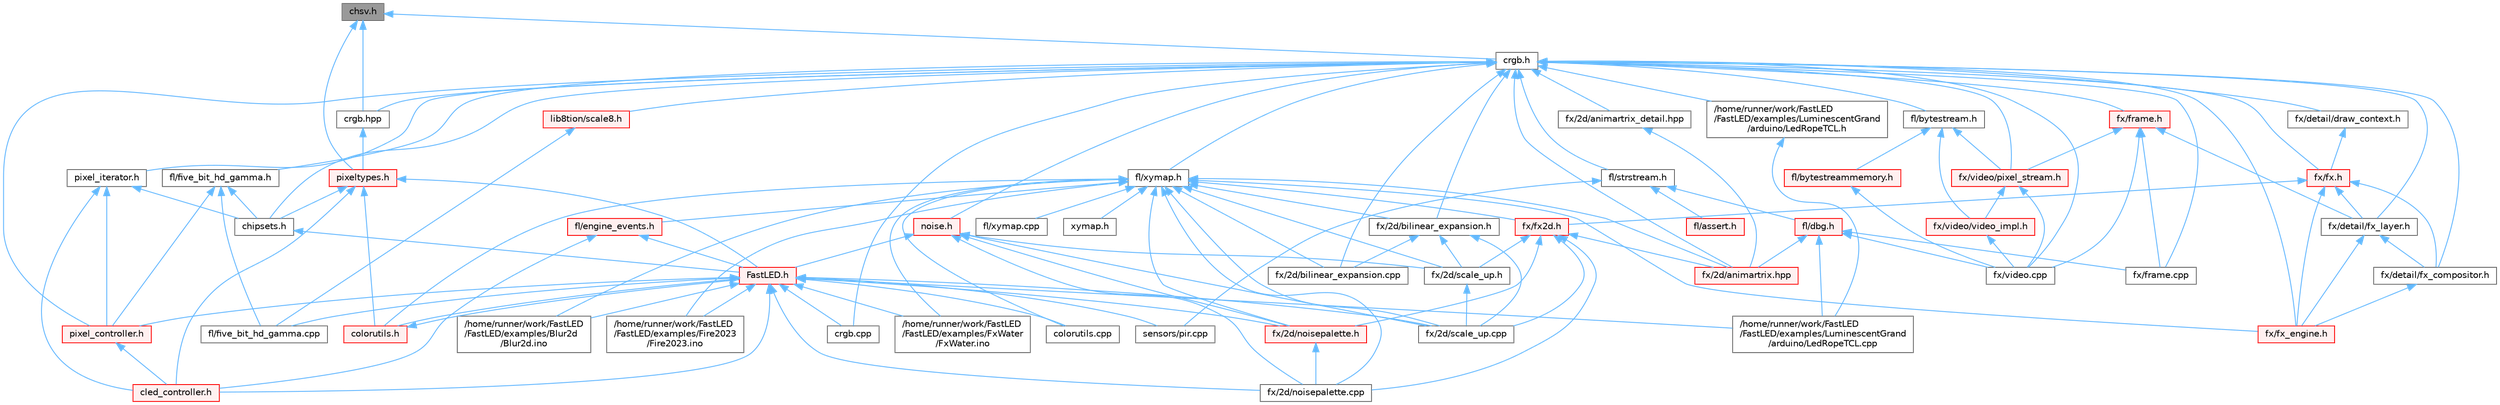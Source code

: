 digraph "chsv.h"
{
 // INTERACTIVE_SVG=YES
 // LATEX_PDF_SIZE
  bgcolor="transparent";
  edge [fontname=Helvetica,fontsize=10,labelfontname=Helvetica,labelfontsize=10];
  node [fontname=Helvetica,fontsize=10,shape=box,height=0.2,width=0.4];
  Node1 [id="Node000001",label="chsv.h",height=0.2,width=0.4,color="gray40", fillcolor="grey60", style="filled", fontcolor="black",tooltip="Defines the hue, saturation, and value (HSV) pixel struct."];
  Node1 -> Node2 [id="edge1_Node000001_Node000002",dir="back",color="steelblue1",style="solid",tooltip=" "];
  Node2 [id="Node000002",label="crgb.h",height=0.2,width=0.4,color="grey40", fillcolor="white", style="filled",URL="$db/dd1/crgb_8h.html",tooltip="Defines the red, green, and blue (RGB) pixel struct."];
  Node2 -> Node3 [id="edge2_Node000002_Node000003",dir="back",color="steelblue1",style="solid",tooltip=" "];
  Node3 [id="Node000003",label="/home/runner/work/FastLED\l/FastLED/examples/LuminescentGrand\l/arduino/LedRopeTCL.h",height=0.2,width=0.4,color="grey40", fillcolor="white", style="filled",URL="$d9/d7e/_led_rope_t_c_l_8h.html",tooltip=" "];
  Node3 -> Node4 [id="edge3_Node000003_Node000004",dir="back",color="steelblue1",style="solid",tooltip=" "];
  Node4 [id="Node000004",label="/home/runner/work/FastLED\l/FastLED/examples/LuminescentGrand\l/arduino/LedRopeTCL.cpp",height=0.2,width=0.4,color="grey40", fillcolor="white", style="filled",URL="$d6/dc9/_led_rope_t_c_l_8cpp.html",tooltip=" "];
  Node2 -> Node5 [id="edge4_Node000002_Node000005",dir="back",color="steelblue1",style="solid",tooltip=" "];
  Node5 [id="Node000005",label="chipsets.h",height=0.2,width=0.4,color="grey40", fillcolor="white", style="filled",URL="$db/d66/chipsets_8h.html",tooltip="Contains the bulk of the definitions for the various LED chipsets supported."];
  Node5 -> Node6 [id="edge5_Node000005_Node000006",dir="back",color="steelblue1",style="solid",tooltip=" "];
  Node6 [id="Node000006",label="FastLED.h",height=0.2,width=0.4,color="red", fillcolor="#FFF0F0", style="filled",URL="$db/d97/_fast_l_e_d_8h.html",tooltip="central include file for FastLED, defines the CFastLED class/object"];
  Node6 -> Node14 [id="edge6_Node000006_Node000014",dir="back",color="steelblue1",style="solid",tooltip=" "];
  Node14 [id="Node000014",label="/home/runner/work/FastLED\l/FastLED/examples/Blur2d\l/Blur2d.ino",height=0.2,width=0.4,color="grey40", fillcolor="white", style="filled",URL="$df/d42/_blur2d_8ino.html",tooltip=" "];
  Node6 -> Node26 [id="edge7_Node000006_Node000026",dir="back",color="steelblue1",style="solid",tooltip=" "];
  Node26 [id="Node000026",label="/home/runner/work/FastLED\l/FastLED/examples/Fire2023\l/Fire2023.ino",height=0.2,width=0.4,color="grey40", fillcolor="white", style="filled",URL="$d8/d2c/_fire2023_8ino.html",tooltip=" "];
  Node6 -> Node38 [id="edge8_Node000006_Node000038",dir="back",color="steelblue1",style="solid",tooltip=" "];
  Node38 [id="Node000038",label="/home/runner/work/FastLED\l/FastLED/examples/FxWater\l/FxWater.ino",height=0.2,width=0.4,color="grey40", fillcolor="white", style="filled",URL="$dd/d61/_fx_water_8ino.html",tooltip=" "];
  Node6 -> Node4 [id="edge9_Node000006_Node000004",dir="back",color="steelblue1",style="solid",tooltip=" "];
  Node6 -> Node69 [id="edge10_Node000006_Node000069",dir="back",color="steelblue1",style="solid",tooltip=" "];
  Node69 [id="Node000069",label="cled_controller.h",height=0.2,width=0.4,color="red", fillcolor="#FFF0F0", style="filled",URL="$db/d6d/cled__controller_8h.html",tooltip="base definitions used by led controllers for writing out led data"];
  Node6 -> Node75 [id="edge11_Node000006_Node000075",dir="back",color="steelblue1",style="solid",tooltip=" "];
  Node75 [id="Node000075",label="colorutils.cpp",height=0.2,width=0.4,color="grey40", fillcolor="white", style="filled",URL="$da/d2d/colorutils_8cpp.html",tooltip="Utility functions for color fill, palettes, blending, and more."];
  Node6 -> Node76 [id="edge12_Node000006_Node000076",dir="back",color="steelblue1",style="solid",tooltip=" "];
  Node76 [id="Node000076",label="colorutils.h",height=0.2,width=0.4,color="red", fillcolor="#FFF0F0", style="filled",URL="$d1/dfb/colorutils_8h.html",tooltip="Utility functions for color fill, palettes, blending, and more."];
  Node76 -> Node6 [id="edge13_Node000076_Node000006",dir="back",color="steelblue1",style="solid",tooltip=" "];
  Node6 -> Node78 [id="edge14_Node000006_Node000078",dir="back",color="steelblue1",style="solid",tooltip=" "];
  Node78 [id="Node000078",label="crgb.cpp",height=0.2,width=0.4,color="grey40", fillcolor="white", style="filled",URL="$d0/de3/crgb_8cpp.html",tooltip="Utility functions for the red, green, and blue (RGB) pixel struct."];
  Node6 -> Node87 [id="edge15_Node000006_Node000087",dir="back",color="steelblue1",style="solid",tooltip=" "];
  Node87 [id="Node000087",label="fl/five_bit_hd_gamma.cpp",height=0.2,width=0.4,color="grey40", fillcolor="white", style="filled",URL="$dd/d05/five__bit__hd__gamma_8cpp.html",tooltip="Defines functions for five-bit gamma correction."];
  Node6 -> Node95 [id="edge16_Node000006_Node000095",dir="back",color="steelblue1",style="solid",tooltip=" "];
  Node95 [id="Node000095",label="fx/2d/noisepalette.cpp",height=0.2,width=0.4,color="grey40", fillcolor="white", style="filled",URL="$d6/d66/noisepalette_8cpp.html",tooltip=" "];
  Node6 -> Node96 [id="edge17_Node000006_Node000096",dir="back",color="steelblue1",style="solid",tooltip=" "];
  Node96 [id="Node000096",label="fx/2d/noisepalette.h",height=0.2,width=0.4,color="red", fillcolor="#FFF0F0", style="filled",URL="$d6/dc7/noisepalette_8h.html",tooltip="Demonstrates how to mix noise generation with color palettes on a 2D LED matrix."];
  Node96 -> Node95 [id="edge18_Node000096_Node000095",dir="back",color="steelblue1",style="solid",tooltip=" "];
  Node6 -> Node98 [id="edge19_Node000006_Node000098",dir="back",color="steelblue1",style="solid",tooltip=" "];
  Node98 [id="Node000098",label="fx/2d/scale_up.cpp",height=0.2,width=0.4,color="grey40", fillcolor="white", style="filled",URL="$dc/d8c/scale__up_8cpp.html",tooltip=" "];
  Node6 -> Node111 [id="edge20_Node000006_Node000111",dir="back",color="steelblue1",style="solid",tooltip=" "];
  Node111 [id="Node000111",label="pixel_controller.h",height=0.2,width=0.4,color="red", fillcolor="#FFF0F0", style="filled",URL="$d5/d4d/pixel__controller_8h.html",tooltip="Low level pixel data writing class."];
  Node111 -> Node69 [id="edge21_Node000111_Node000069",dir="back",color="steelblue1",style="solid",tooltip=" "];
  Node6 -> Node84 [id="edge22_Node000006_Node000084",dir="back",color="steelblue1",style="solid",tooltip=" "];
  Node84 [id="Node000084",label="sensors/pir.cpp",height=0.2,width=0.4,color="grey40", fillcolor="white", style="filled",URL="$d2/da7/pir_8cpp.html",tooltip=" "];
  Node2 -> Node78 [id="edge23_Node000002_Node000078",dir="back",color="steelblue1",style="solid",tooltip=" "];
  Node2 -> Node106 [id="edge24_Node000002_Node000106",dir="back",color="steelblue1",style="solid",tooltip=" "];
  Node106 [id="Node000106",label="crgb.hpp",height=0.2,width=0.4,color="grey40", fillcolor="white", style="filled",URL="$d0/d4b/crgb_8hpp.html",tooltip="Defines utility functions for the red, green, and blue (RGB) pixel struct."];
  Node106 -> Node107 [id="edge25_Node000106_Node000107",dir="back",color="steelblue1",style="solid",tooltip=" "];
  Node107 [id="Node000107",label="pixeltypes.h",height=0.2,width=0.4,color="red", fillcolor="#FFF0F0", style="filled",URL="$d2/dba/pixeltypes_8h.html",tooltip="Includes defintions for RGB and HSV pixels."];
  Node107 -> Node6 [id="edge26_Node000107_Node000006",dir="back",color="steelblue1",style="solid",tooltip=" "];
  Node107 -> Node5 [id="edge27_Node000107_Node000005",dir="back",color="steelblue1",style="solid",tooltip=" "];
  Node107 -> Node69 [id="edge28_Node000107_Node000069",dir="back",color="steelblue1",style="solid",tooltip=" "];
  Node107 -> Node76 [id="edge29_Node000107_Node000076",dir="back",color="steelblue1",style="solid",tooltip=" "];
  Node2 -> Node117 [id="edge30_Node000002_Node000117",dir="back",color="steelblue1",style="solid",tooltip=" "];
  Node117 [id="Node000117",label="fl/bytestream.h",height=0.2,width=0.4,color="grey40", fillcolor="white", style="filled",URL="$dd/d2b/bytestream_8h.html",tooltip=" "];
  Node117 -> Node118 [id="edge31_Node000117_Node000118",dir="back",color="steelblue1",style="solid",tooltip=" "];
  Node118 [id="Node000118",label="fl/bytestreammemory.h",height=0.2,width=0.4,color="red", fillcolor="#FFF0F0", style="filled",URL="$d1/d24/bytestreammemory_8h.html",tooltip=" "];
  Node118 -> Node120 [id="edge32_Node000118_Node000120",dir="back",color="steelblue1",style="solid",tooltip=" "];
  Node120 [id="Node000120",label="fx/video.cpp",height=0.2,width=0.4,color="grey40", fillcolor="white", style="filled",URL="$d0/d05/video_8cpp.html",tooltip=" "];
  Node117 -> Node121 [id="edge33_Node000117_Node000121",dir="back",color="steelblue1",style="solid",tooltip=" "];
  Node121 [id="Node000121",label="fx/video/pixel_stream.h",height=0.2,width=0.4,color="red", fillcolor="#FFF0F0", style="filled",URL="$d3/dfa/pixel__stream_8h.html",tooltip=" "];
  Node121 -> Node120 [id="edge34_Node000121_Node000120",dir="back",color="steelblue1",style="solid",tooltip=" "];
  Node121 -> Node124 [id="edge35_Node000121_Node000124",dir="back",color="steelblue1",style="solid",tooltip=" "];
  Node124 [id="Node000124",label="fx/video/video_impl.h",height=0.2,width=0.4,color="red", fillcolor="#FFF0F0", style="filled",URL="$d5/d82/video__impl_8h.html",tooltip=" "];
  Node124 -> Node120 [id="edge36_Node000124_Node000120",dir="back",color="steelblue1",style="solid",tooltip=" "];
  Node117 -> Node124 [id="edge37_Node000117_Node000124",dir="back",color="steelblue1",style="solid",tooltip=" "];
  Node2 -> Node127 [id="edge38_Node000002_Node000127",dir="back",color="steelblue1",style="solid",tooltip=" "];
  Node127 [id="Node000127",label="fl/five_bit_hd_gamma.h",height=0.2,width=0.4,color="grey40", fillcolor="white", style="filled",URL="$dc/d44/five__bit__hd__gamma_8h.html",tooltip="Declares functions for five-bit gamma correction."];
  Node127 -> Node5 [id="edge39_Node000127_Node000005",dir="back",color="steelblue1",style="solid",tooltip=" "];
  Node127 -> Node87 [id="edge40_Node000127_Node000087",dir="back",color="steelblue1",style="solid",tooltip=" "];
  Node127 -> Node111 [id="edge41_Node000127_Node000111",dir="back",color="steelblue1",style="solid",tooltip=" "];
  Node2 -> Node128 [id="edge42_Node000002_Node000128",dir="back",color="steelblue1",style="solid",tooltip=" "];
  Node128 [id="Node000128",label="fl/strstream.h",height=0.2,width=0.4,color="grey40", fillcolor="white", style="filled",URL="$d8/d00/strstream_8h.html",tooltip=" "];
  Node128 -> Node129 [id="edge43_Node000128_Node000129",dir="back",color="steelblue1",style="solid",tooltip=" "];
  Node129 [id="Node000129",label="fl/assert.h",height=0.2,width=0.4,color="red", fillcolor="#FFF0F0", style="filled",URL="$dc/da7/assert_8h.html",tooltip=" "];
  Node128 -> Node143 [id="edge44_Node000128_Node000143",dir="back",color="steelblue1",style="solid",tooltip=" "];
  Node143 [id="Node000143",label="fl/dbg.h",height=0.2,width=0.4,color="red", fillcolor="#FFF0F0", style="filled",URL="$d6/d01/dbg_8h.html",tooltip=" "];
  Node143 -> Node4 [id="edge45_Node000143_Node000004",dir="back",color="steelblue1",style="solid",tooltip=" "];
  Node143 -> Node150 [id="edge46_Node000143_Node000150",dir="back",color="steelblue1",style="solid",tooltip=" "];
  Node150 [id="Node000150",label="fx/2d/animartrix.hpp",height=0.2,width=0.4,color="red", fillcolor="#FFF0F0", style="filled",URL="$d3/dc3/animartrix_8hpp.html",tooltip=" "];
  Node143 -> Node151 [id="edge47_Node000143_Node000151",dir="back",color="steelblue1",style="solid",tooltip=" "];
  Node151 [id="Node000151",label="fx/frame.cpp",height=0.2,width=0.4,color="grey40", fillcolor="white", style="filled",URL="$da/d14/frame_8cpp.html",tooltip=" "];
  Node143 -> Node120 [id="edge48_Node000143_Node000120",dir="back",color="steelblue1",style="solid",tooltip=" "];
  Node128 -> Node84 [id="edge49_Node000128_Node000084",dir="back",color="steelblue1",style="solid",tooltip=" "];
  Node2 -> Node152 [id="edge50_Node000002_Node000152",dir="back",color="steelblue1",style="solid",tooltip=" "];
  Node152 [id="Node000152",label="fl/xymap.h",height=0.2,width=0.4,color="grey40", fillcolor="white", style="filled",URL="$d6/dc9/fl_2xymap_8h.html",tooltip=" "];
  Node152 -> Node14 [id="edge51_Node000152_Node000014",dir="back",color="steelblue1",style="solid",tooltip=" "];
  Node152 -> Node26 [id="edge52_Node000152_Node000026",dir="back",color="steelblue1",style="solid",tooltip=" "];
  Node152 -> Node38 [id="edge53_Node000152_Node000038",dir="back",color="steelblue1",style="solid",tooltip=" "];
  Node152 -> Node75 [id="edge54_Node000152_Node000075",dir="back",color="steelblue1",style="solid",tooltip=" "];
  Node152 -> Node76 [id="edge55_Node000152_Node000076",dir="back",color="steelblue1",style="solid",tooltip=" "];
  Node152 -> Node135 [id="edge56_Node000152_Node000135",dir="back",color="steelblue1",style="solid",tooltip=" "];
  Node135 [id="Node000135",label="fl/engine_events.h",height=0.2,width=0.4,color="red", fillcolor="#FFF0F0", style="filled",URL="$dc/dd9/fl_2engine__events_8h.html",tooltip=" "];
  Node135 -> Node6 [id="edge57_Node000135_Node000006",dir="back",color="steelblue1",style="solid",tooltip=" "];
  Node135 -> Node69 [id="edge58_Node000135_Node000069",dir="back",color="steelblue1",style="solid",tooltip=" "];
  Node152 -> Node139 [id="edge59_Node000152_Node000139",dir="back",color="steelblue1",style="solid",tooltip=" "];
  Node139 [id="Node000139",label="fl/xymap.cpp",height=0.2,width=0.4,color="grey40", fillcolor="white", style="filled",URL="$d7/d09/xymap_8cpp.html",tooltip=" "];
  Node152 -> Node150 [id="edge60_Node000152_Node000150",dir="back",color="steelblue1",style="solid",tooltip=" "];
  Node152 -> Node153 [id="edge61_Node000152_Node000153",dir="back",color="steelblue1",style="solid",tooltip=" "];
  Node153 [id="Node000153",label="fx/2d/bilinear_expansion.cpp",height=0.2,width=0.4,color="grey40", fillcolor="white", style="filled",URL="$de/d80/bilinear__expansion_8cpp.html",tooltip="Demonstrates how to mix noise generation with color palettes on a 2D LED matrix."];
  Node152 -> Node154 [id="edge62_Node000152_Node000154",dir="back",color="steelblue1",style="solid",tooltip=" "];
  Node154 [id="Node000154",label="fx/2d/bilinear_expansion.h",height=0.2,width=0.4,color="grey40", fillcolor="white", style="filled",URL="$da/d34/bilinear__expansion_8h.html",tooltip="Demonstrates how to mix noise generation with color palettes on a 2D LED matrix."];
  Node154 -> Node153 [id="edge63_Node000154_Node000153",dir="back",color="steelblue1",style="solid",tooltip=" "];
  Node154 -> Node98 [id="edge64_Node000154_Node000098",dir="back",color="steelblue1",style="solid",tooltip=" "];
  Node154 -> Node155 [id="edge65_Node000154_Node000155",dir="back",color="steelblue1",style="solid",tooltip=" "];
  Node155 [id="Node000155",label="fx/2d/scale_up.h",height=0.2,width=0.4,color="grey40", fillcolor="white", style="filled",URL="$d2/d74/scale__up_8h.html",tooltip="Expands a grid using bilinear interpolation and scaling up."];
  Node155 -> Node98 [id="edge66_Node000155_Node000098",dir="back",color="steelblue1",style="solid",tooltip=" "];
  Node152 -> Node95 [id="edge67_Node000152_Node000095",dir="back",color="steelblue1",style="solid",tooltip=" "];
  Node152 -> Node96 [id="edge68_Node000152_Node000096",dir="back",color="steelblue1",style="solid",tooltip=" "];
  Node152 -> Node98 [id="edge69_Node000152_Node000098",dir="back",color="steelblue1",style="solid",tooltip=" "];
  Node152 -> Node155 [id="edge70_Node000152_Node000155",dir="back",color="steelblue1",style="solid",tooltip=" "];
  Node152 -> Node156 [id="edge71_Node000152_Node000156",dir="back",color="steelblue1",style="solid",tooltip=" "];
  Node156 [id="Node000156",label="fx/fx2d.h",height=0.2,width=0.4,color="red", fillcolor="#FFF0F0", style="filled",URL="$d9/d43/fx2d_8h.html",tooltip=" "];
  Node156 -> Node150 [id="edge72_Node000156_Node000150",dir="back",color="steelblue1",style="solid",tooltip=" "];
  Node156 -> Node95 [id="edge73_Node000156_Node000095",dir="back",color="steelblue1",style="solid",tooltip=" "];
  Node156 -> Node96 [id="edge74_Node000156_Node000096",dir="back",color="steelblue1",style="solid",tooltip=" "];
  Node156 -> Node98 [id="edge75_Node000156_Node000098",dir="back",color="steelblue1",style="solid",tooltip=" "];
  Node156 -> Node155 [id="edge76_Node000156_Node000155",dir="back",color="steelblue1",style="solid",tooltip=" "];
  Node152 -> Node141 [id="edge77_Node000152_Node000141",dir="back",color="steelblue1",style="solid",tooltip=" "];
  Node141 [id="Node000141",label="fx/fx_engine.h",height=0.2,width=0.4,color="red", fillcolor="#FFF0F0", style="filled",URL="$d9/d3c/fx__engine_8h.html",tooltip=" "];
  Node152 -> Node157 [id="edge78_Node000152_Node000157",dir="back",color="steelblue1",style="solid",tooltip=" "];
  Node157 [id="Node000157",label="xymap.h",height=0.2,width=0.4,color="grey40", fillcolor="white", style="filled",URL="$da/d61/xymap_8h.html",tooltip=" "];
  Node2 -> Node150 [id="edge79_Node000002_Node000150",dir="back",color="steelblue1",style="solid",tooltip=" "];
  Node2 -> Node158 [id="edge80_Node000002_Node000158",dir="back",color="steelblue1",style="solid",tooltip=" "];
  Node158 [id="Node000158",label="fx/2d/animartrix_detail.hpp",height=0.2,width=0.4,color="grey40", fillcolor="white", style="filled",URL="$d3/d3b/animartrix__detail_8hpp.html",tooltip=" "];
  Node158 -> Node150 [id="edge81_Node000158_Node000150",dir="back",color="steelblue1",style="solid",tooltip=" "];
  Node2 -> Node153 [id="edge82_Node000002_Node000153",dir="back",color="steelblue1",style="solid",tooltip=" "];
  Node2 -> Node154 [id="edge83_Node000002_Node000154",dir="back",color="steelblue1",style="solid",tooltip=" "];
  Node2 -> Node159 [id="edge84_Node000002_Node000159",dir="back",color="steelblue1",style="solid",tooltip=" "];
  Node159 [id="Node000159",label="fx/detail/draw_context.h",height=0.2,width=0.4,color="grey40", fillcolor="white", style="filled",URL="$db/ded/draw__context_8h.html",tooltip=" "];
  Node159 -> Node160 [id="edge85_Node000159_Node000160",dir="back",color="steelblue1",style="solid",tooltip=" "];
  Node160 [id="Node000160",label="fx/fx.h",height=0.2,width=0.4,color="red", fillcolor="#FFF0F0", style="filled",URL="$d2/d0c/fx_8h.html",tooltip=" "];
  Node160 -> Node148 [id="edge86_Node000160_Node000148",dir="back",color="steelblue1",style="solid",tooltip=" "];
  Node148 [id="Node000148",label="fx/detail/fx_compositor.h",height=0.2,width=0.4,color="grey40", fillcolor="white", style="filled",URL="$d5/d6b/fx__compositor_8h.html",tooltip=" "];
  Node148 -> Node141 [id="edge87_Node000148_Node000141",dir="back",color="steelblue1",style="solid",tooltip=" "];
  Node160 -> Node147 [id="edge88_Node000160_Node000147",dir="back",color="steelblue1",style="solid",tooltip=" "];
  Node147 [id="Node000147",label="fx/detail/fx_layer.h",height=0.2,width=0.4,color="grey40", fillcolor="white", style="filled",URL="$d7/d2f/fx__layer_8h.html",tooltip=" "];
  Node147 -> Node148 [id="edge89_Node000147_Node000148",dir="back",color="steelblue1",style="solid",tooltip=" "];
  Node147 -> Node141 [id="edge90_Node000147_Node000141",dir="back",color="steelblue1",style="solid",tooltip=" "];
  Node160 -> Node156 [id="edge91_Node000160_Node000156",dir="back",color="steelblue1",style="solid",tooltip=" "];
  Node160 -> Node141 [id="edge92_Node000160_Node000141",dir="back",color="steelblue1",style="solid",tooltip=" "];
  Node2 -> Node148 [id="edge93_Node000002_Node000148",dir="back",color="steelblue1",style="solid",tooltip=" "];
  Node2 -> Node147 [id="edge94_Node000002_Node000147",dir="back",color="steelblue1",style="solid",tooltip=" "];
  Node2 -> Node151 [id="edge95_Node000002_Node000151",dir="back",color="steelblue1",style="solid",tooltip=" "];
  Node2 -> Node165 [id="edge96_Node000002_Node000165",dir="back",color="steelblue1",style="solid",tooltip=" "];
  Node165 [id="Node000165",label="fx/frame.h",height=0.2,width=0.4,color="red", fillcolor="#FFF0F0", style="filled",URL="$df/d7d/frame_8h.html",tooltip=" "];
  Node165 -> Node147 [id="edge97_Node000165_Node000147",dir="back",color="steelblue1",style="solid",tooltip=" "];
  Node165 -> Node151 [id="edge98_Node000165_Node000151",dir="back",color="steelblue1",style="solid",tooltip=" "];
  Node165 -> Node120 [id="edge99_Node000165_Node000120",dir="back",color="steelblue1",style="solid",tooltip=" "];
  Node165 -> Node121 [id="edge100_Node000165_Node000121",dir="back",color="steelblue1",style="solid",tooltip=" "];
  Node2 -> Node160 [id="edge101_Node000002_Node000160",dir="back",color="steelblue1",style="solid",tooltip=" "];
  Node2 -> Node141 [id="edge102_Node000002_Node000141",dir="back",color="steelblue1",style="solid",tooltip=" "];
  Node2 -> Node120 [id="edge103_Node000002_Node000120",dir="back",color="steelblue1",style="solid",tooltip=" "];
  Node2 -> Node121 [id="edge104_Node000002_Node000121",dir="back",color="steelblue1",style="solid",tooltip=" "];
  Node2 -> Node166 [id="edge105_Node000002_Node000166",dir="back",color="steelblue1",style="solid",tooltip=" "];
  Node166 [id="Node000166",label="lib8tion/scale8.h",height=0.2,width=0.4,color="red", fillcolor="#FFF0F0", style="filled",URL="$db/d91/scale8_8h.html",tooltip="Fast, efficient 8-bit scaling functions specifically designed for high-performance LED programming."];
  Node166 -> Node87 [id="edge106_Node000166_Node000087",dir="back",color="steelblue1",style="solid",tooltip=" "];
  Node2 -> Node168 [id="edge107_Node000002_Node000168",dir="back",color="steelblue1",style="solid",tooltip=" "];
  Node168 [id="Node000168",label="noise.h",height=0.2,width=0.4,color="red", fillcolor="#FFF0F0", style="filled",URL="$d1/d31/noise_8h.html",tooltip="Functions to generate and fill arrays with noise."];
  Node168 -> Node6 [id="edge108_Node000168_Node000006",dir="back",color="steelblue1",style="solid",tooltip=" "];
  Node168 -> Node95 [id="edge109_Node000168_Node000095",dir="back",color="steelblue1",style="solid",tooltip=" "];
  Node168 -> Node96 [id="edge110_Node000168_Node000096",dir="back",color="steelblue1",style="solid",tooltip=" "];
  Node168 -> Node98 [id="edge111_Node000168_Node000098",dir="back",color="steelblue1",style="solid",tooltip=" "];
  Node168 -> Node155 [id="edge112_Node000168_Node000155",dir="back",color="steelblue1",style="solid",tooltip=" "];
  Node2 -> Node111 [id="edge113_Node000002_Node000111",dir="back",color="steelblue1",style="solid",tooltip=" "];
  Node2 -> Node170 [id="edge114_Node000002_Node000170",dir="back",color="steelblue1",style="solid",tooltip=" "];
  Node170 [id="Node000170",label="pixel_iterator.h",height=0.2,width=0.4,color="grey40", fillcolor="white", style="filled",URL="$d8/d6c/pixel__iterator_8h.html",tooltip="Non-templated low level pixel data writing class."];
  Node170 -> Node5 [id="edge115_Node000170_Node000005",dir="back",color="steelblue1",style="solid",tooltip=" "];
  Node170 -> Node69 [id="edge116_Node000170_Node000069",dir="back",color="steelblue1",style="solid",tooltip=" "];
  Node170 -> Node111 [id="edge117_Node000170_Node000111",dir="back",color="steelblue1",style="solid",tooltip=" "];
  Node1 -> Node106 [id="edge118_Node000001_Node000106",dir="back",color="steelblue1",style="solid",tooltip=" "];
  Node1 -> Node107 [id="edge119_Node000001_Node000107",dir="back",color="steelblue1",style="solid",tooltip=" "];
}
